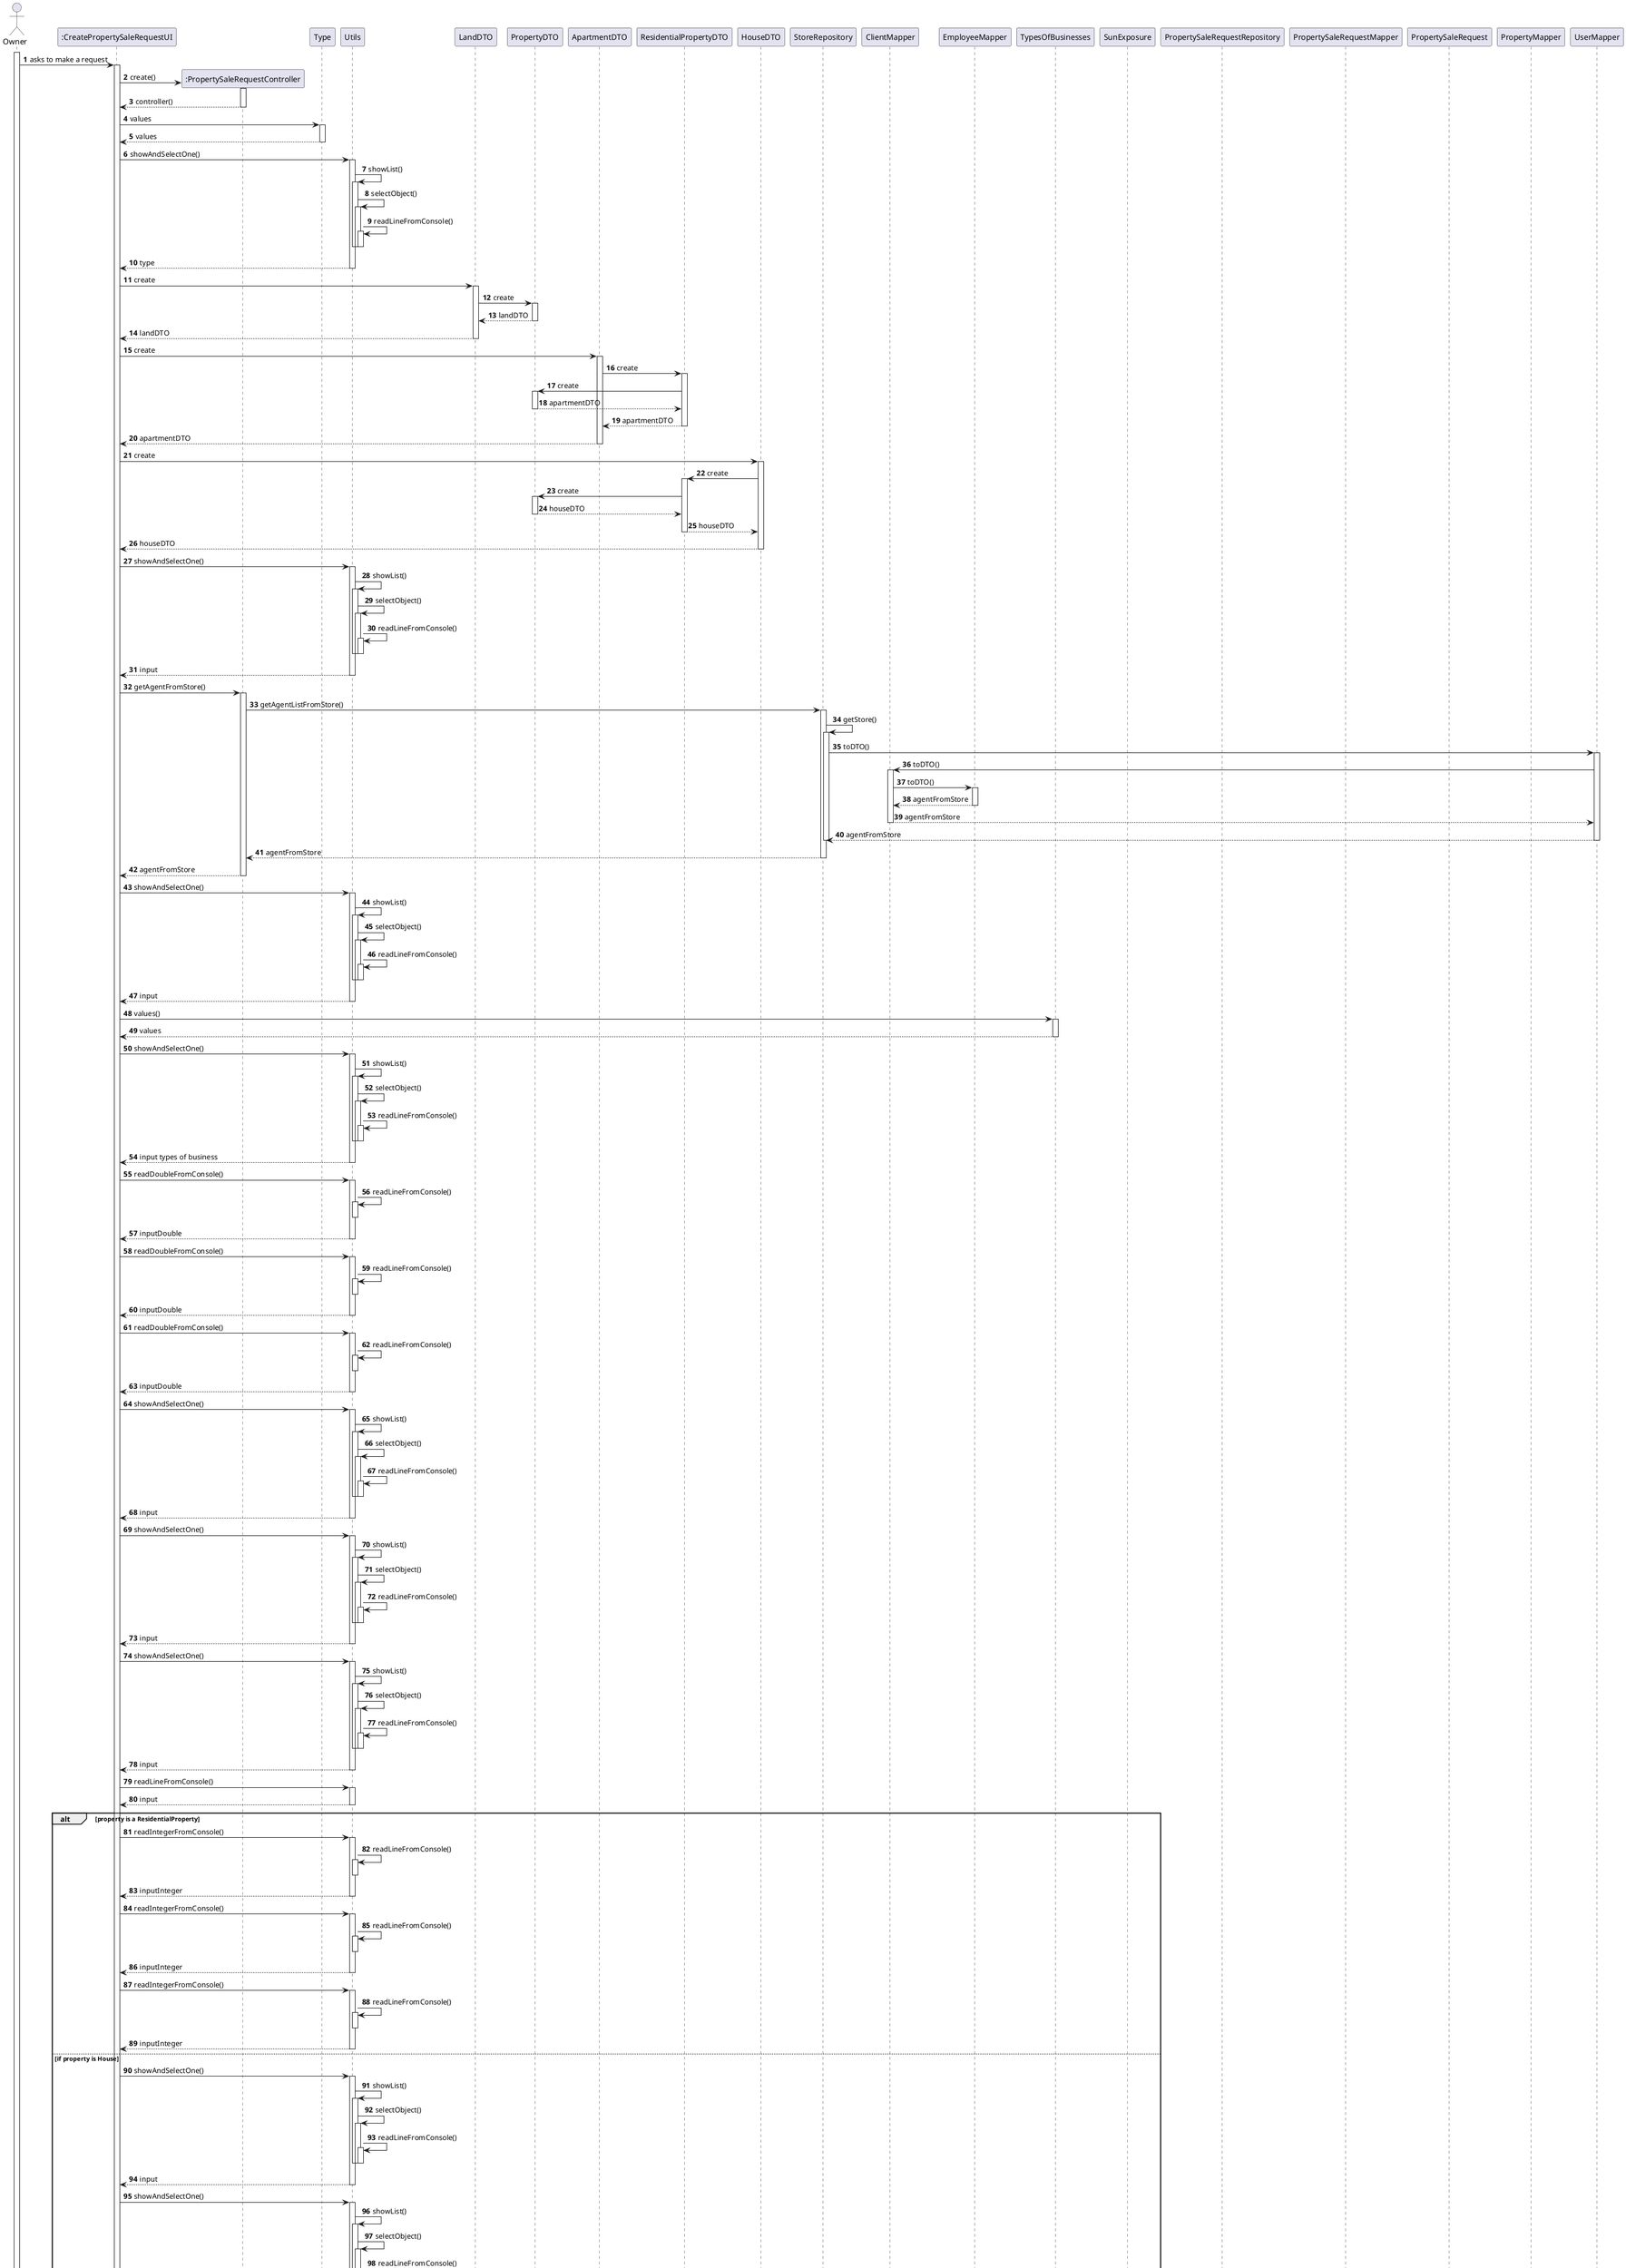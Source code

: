 @startuml
'https://plantuml.com/sequence-diagram

autonumber

actor "Owner" as Owner
participant ":CreatePropertySaleRequestUI" as UI
participant ":PropertySaleRequestController" as CTRL
participant ":PropertySaleRequestController" as CTRL
participant "Type" as Type
participant "Utils" as Utils
participant "LandDTO" as LandDTO
participant "PropertyDTO" as PropertyDTO
participant "ApartmentDTO" as ApartmentDTO
participant "ResidentialPropertyDTO" as ResidentialPropertyDTO
participant "HouseDTO" as HouseDTO
participant "StoreRepository" as StoreRepository
participant "ClientMapper" as ClientMapper
participant "EmployeeMapper" as EmployeeMapper
participant "TypesOfBusinesses" as TypesOfBusinesses
participant "SunExposure" as SunExposure
participant "PropertySaleRequestRepository" as PropertySaleRequestRepository
participant "PropertySaleRequestMapper" as PropertySaleRequestMapper
participant "PropertySaleRequest" as PropertySaleRequest
participant "PropertyMapper" as PropertyMapper


activate Owner

Owner-> UI : asks to make a request
activate UI
UI -> CTRL** : create()
activate CTRL

CTRL --> UI : controller()
deactivate CTRL

UI -> Type : values
activate Type

Type --> UI : values
deactivate Type

UI -> Utils : showAndSelectOne()
activate Utils

Utils -> Utils : showList()
activate Utils

Utils -> Utils : selectObject()
activate Utils

Utils -> Utils : readLineFromConsole()
activate Utils

deactivate Utils
deactivate Utils
deactivate Utils

Utils --> UI : type
deactivate Utils

UI -> LandDTO : create
activate LandDTO

LandDTO -> PropertyDTO : create
activate PropertyDTO

PropertyDTO --> LandDTO : landDTO
deactivate PropertyDTO

LandDTO --> UI :landDTO
deactivate LandDTO

UI -> ApartmentDTO : create
activate ApartmentDTO

ApartmentDTO -> ResidentialPropertyDTO : create
activate ResidentialPropertyDTO

ResidentialPropertyDTO -> PropertyDTO : create
activate PropertyDTO

PropertyDTO --> ResidentialPropertyDTO : apartmentDTO
deactivate PropertyDTO

ResidentialPropertyDTO --> ApartmentDTO : apartmentDTO
deactivate ResidentialPropertyDTO

ApartmentDTO --> UI : apartmentDTO
deactivate ApartmentDTO

UI -> HouseDTO : create
activate HouseDTO

HouseDTO -> ResidentialPropertyDTO : create
activate ResidentialPropertyDTO

ResidentialPropertyDTO -> PropertyDTO : create
activate PropertyDTO

PropertyDTO --> ResidentialPropertyDTO : houseDTO
deactivate PropertyDTO

ResidentialPropertyDTO --> HouseDTO : houseDTO
deactivate ResidentialPropertyDTO

HouseDTO --> UI : houseDTO
deactivate HouseDTO

UI -> Utils : showAndSelectOne()
activate Utils

Utils -> Utils : showList()
activate Utils

Utils -> Utils : selectObject()
activate Utils

Utils -> Utils : readLineFromConsole()
activate Utils

deactivate Utils
deactivate Utils
deactivate Utils

Utils --> UI : input
deactivate Utils

UI -> CTRL : getAgentFromStore()
activate CTRL

CTRL -> StoreRepository :getAgentListFromStore()
activate StoreRepository

StoreRepository -> StoreRepository : getStore()
activate StoreRepository

StoreRepository -> UserMapper : toDTO()
activate UserMapper

UserMapper -> ClientMapper : toDTO()
activate ClientMapper

ClientMapper -> EmployeeMapper : toDTO()
activate EmployeeMapper

EmployeeMapper --> ClientMapper : agentFromStore
deactivate EmployeeMapper


ClientMapper --> UserMapper : agentFromStore
deactivate ClientMapper

UserMapper --> StoreRepository : agentFromStore
deactivate UserMapper
deactivate StoreRepository

StoreRepository --> CTRL : agentFromStore
deactivate StoreRepository

CTRL --> UI : agentFromStore
deactivate CTRL

UI -> Utils : showAndSelectOne()
activate Utils

Utils -> Utils : showList()
activate Utils

Utils -> Utils : selectObject()
activate Utils

Utils -> Utils : readLineFromConsole()
activate Utils

deactivate Utils
deactivate Utils
deactivate Utils

Utils --> UI : input
deactivate Utils

UI -> TypesOfBusinesses : values()
activate TypesOfBusinesses

TypesOfBusinesses --> UI : values
deactivate TypesOfBusinesses

UI -> Utils : showAndSelectOne()
activate Utils

Utils -> Utils : showList()
activate Utils

Utils -> Utils : selectObject()
activate Utils

Utils -> Utils : readLineFromConsole()
activate Utils

deactivate Utils
deactivate Utils
deactivate Utils

Utils --> UI : input types of business
deactivate Utils

UI -> Utils : readDoubleFromConsole()
activate Utils

Utils -> Utils : readLineFromConsole()
activate Utils

deactivate Utils

Utils --> UI : inputDouble
deactivate Utils

UI -> Utils : readDoubleFromConsole()
activate Utils

Utils -> Utils : readLineFromConsole()
activate Utils

deactivate Utils

Utils --> UI : inputDouble
deactivate Utils

UI -> Utils : readDoubleFromConsole()
activate Utils

Utils -> Utils : readLineFromConsole()
activate Utils

deactivate Utils

Utils --> UI : inputDouble
deactivate Utils

UI -> Utils : showAndSelectOne()
activate Utils

Utils -> Utils : showList()
activate Utils

Utils -> Utils : selectObject()
activate Utils

Utils -> Utils : readLineFromConsole()
activate Utils

deactivate Utils
deactivate Utils
deactivate Utils

Utils --> UI : input
deactivate Utils

UI -> Utils : showAndSelectOne()
activate Utils

Utils -> Utils : showList()
activate Utils

Utils -> Utils : selectObject()
activate Utils

Utils -> Utils : readLineFromConsole()
activate Utils

deactivate Utils
deactivate Utils
deactivate Utils

Utils --> UI : input
deactivate Utils

UI -> Utils : showAndSelectOne()
activate Utils

Utils -> Utils : showList()
activate Utils

Utils -> Utils : selectObject()
activate Utils

Utils -> Utils : readLineFromConsole()
activate Utils

deactivate Utils
deactivate Utils
deactivate Utils

Utils --> UI : input
deactivate Utils

UI -> Utils : readLineFromConsole()
activate Utils

Utils --> UI : input
deactivate Utils

alt property is a ResidentialProperty

UI -> Utils : readIntegerFromConsole()
activate Utils

Utils -> Utils : readLineFromConsole()
activate Utils

deactivate Utils

Utils --> UI : inputInteger
deactivate Utils

UI -> Utils : readIntegerFromConsole()
activate Utils

Utils -> Utils : readLineFromConsole()
activate Utils

deactivate Utils

Utils --> UI : inputInteger
deactivate Utils

UI -> Utils : readIntegerFromConsole()
activate Utils

Utils -> Utils : readLineFromConsole()
activate Utils

deactivate Utils

Utils --> UI : inputInteger
deactivate Utils

else if property is House

UI -> Utils : showAndSelectOne()
activate Utils

Utils -> Utils : showList()
activate Utils

Utils -> Utils : selectObject()
activate Utils

Utils -> Utils : readLineFromConsole()
activate Utils

deactivate Utils
deactivate Utils
deactivate Utils

Utils --> UI : input
deactivate Utils

UI -> Utils : showAndSelectOne()
activate Utils

Utils -> Utils : showList()
activate Utils

Utils -> Utils : selectObject()
activate Utils

Utils -> Utils : readLineFromConsole()
activate Utils

deactivate Utils
deactivate Utils
deactivate Utils

Utils --> UI : input
deactivate Utils

UI -> SunExposure : values()
activate SunExposure

SunExposure --> UI : values
deactivate SunExposure

UI -> Utils : showAndSelectOne()
activate Utils

Utils -> Utils : showList()
activate Utils

Utils -> Utils : selectObject()
activate Utils

Utils -> Utils : readLineFromConsole()
activate Utils

deactivate Utils
deactivate Utils
deactivate Utils

Utils --> UI : input
deactivate Utils

end

UI -> CTRL : createSalesRequest()
activate CTRL

CTRL -> PropertySaleRequestRepository : CreatePropertySaleRequest
activate PropertySaleRequestRepository

PropertySaleRequestRepository -> PropertySaleRequestMapper : toDomain()
activate PropertySaleRequestMapper

PropertySaleRequestMapper -> PropertySaleRequest : create
activate PropertySaleRequest

PropertySaleRequest --> PropertySaleRequestMapper : created
deactivate PropertySaleRequest

PropertySaleRequestMapper -> PropertyMapper : toDomain()
activate PropertyMapper

PropertyMapper --> PropertySaleRequestMapper : created
deactivate PropertyMapper

PropertySaleRequestMapper --> PropertySaleRequestRepository
deactivate PropertySaleRequestMapper

PropertySaleRequestRepository -> PropertySaleRequestRepository : addPropertySaleRequest()
activate PropertySaleRequestRepository

PropertySaleRequestRepository -> PropertySaleRequest : isValid()
activate PropertySaleRequest

PropertySaleRequest --> PropertySaleRequestRepository : validated
deactivate PropertySaleRequest

PropertySaleRequestRepository --> CTRL : operation result
deactivate PropertySaleRequestRepository

CTRL --> UI : operation result
deactivate PropertySaleRequestRepository

UI --> Owner : operation result
deactivate UI

@enduml
